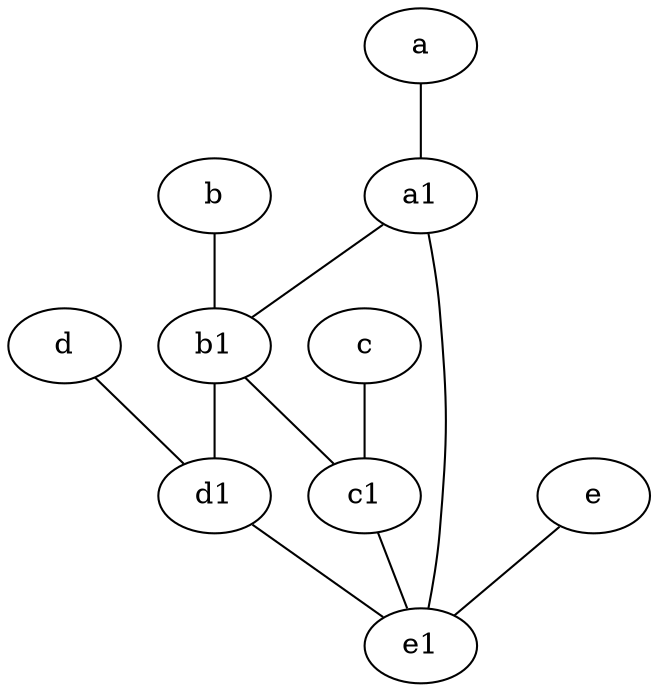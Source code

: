 graph {
	node [labelfontsize=50]
	b [labelfontsize=50 pos="10,4!"]
	c [labelfontsize=50 pos="4.5,2!"]
	c1 [labelfontsize=50 pos="4.5,3!"]
	e1 [labelfontsize=50 pos="7,7!"]
	d [labelfontsize=50 pos="2,5!"]
	d1 [labelfontsize=50 pos="3,5!"]
	a1 [labelfontsize=50 pos="8,3!"]
	b1 [labelfontsize=50 pos="9,4!"]
	a [labelfontsize=50 pos="8,2!"]
	e [labelfontsize=50 pos="7,9!"]
	a1 -- e1
	b -- b1
	a -- a1
	a1 -- b1
	d -- d1
	e -- e1
	c -- c1
	b1 -- c1
	b1 -- d1
	d1 -- e1
	c1 -- e1
}
